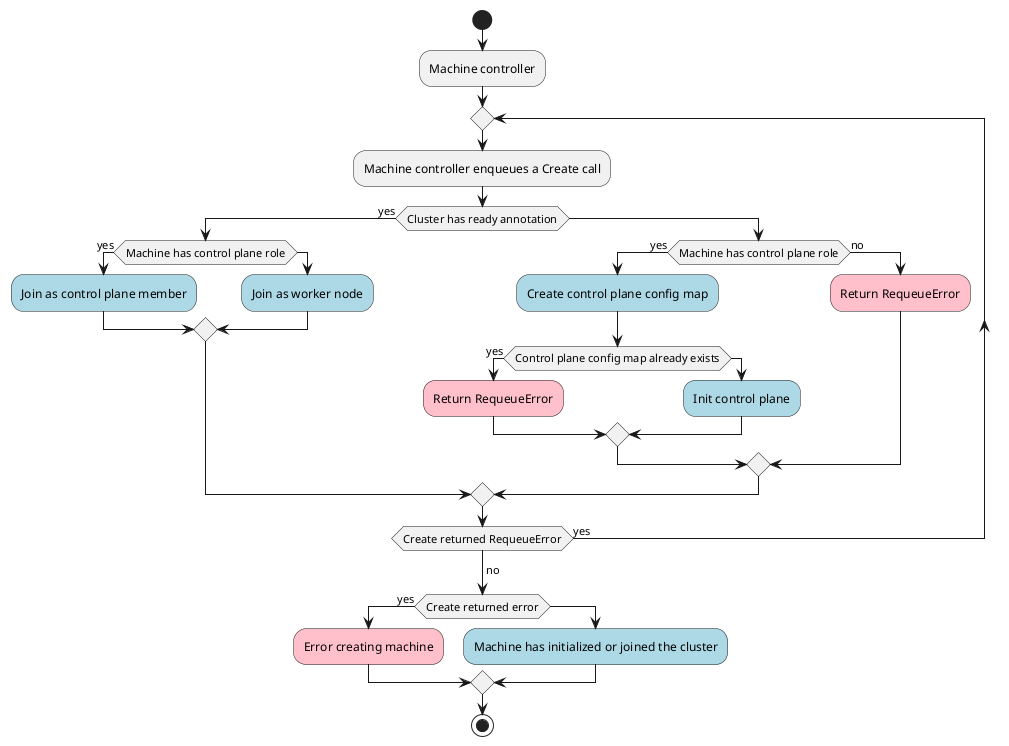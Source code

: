 @startuml cluster-admission-machine-controller

start;
:Machine controller;

repeat
  :Machine controller enqueues a Create call;
  if (Cluster has ready annotation) then (yes)
    if (Machine has control plane role) then (yes)
      #LightBlue:Join as control plane member;
    else
      #LightBlue:Join as worker node;
    endif
  else
    if (Machine has control plane role) then (yes)
      #LightBlue:Create control plane config map;
      if (Control plane config map already exists) then (yes)
        #Pink:Return RequeueError;
      else
        #LightBlue:Init control plane;
      endif
    else (no)
      #Pink:Return RequeueError;
    endif
  endif
repeat while (Create returned RequeueError) is (yes)
-> no;
if (Create returned error) then (yes)
  #Pink:Error creating machine;
else
  #LightBlue:Machine has initialized or joined the cluster;
endif
stop;

@enduml